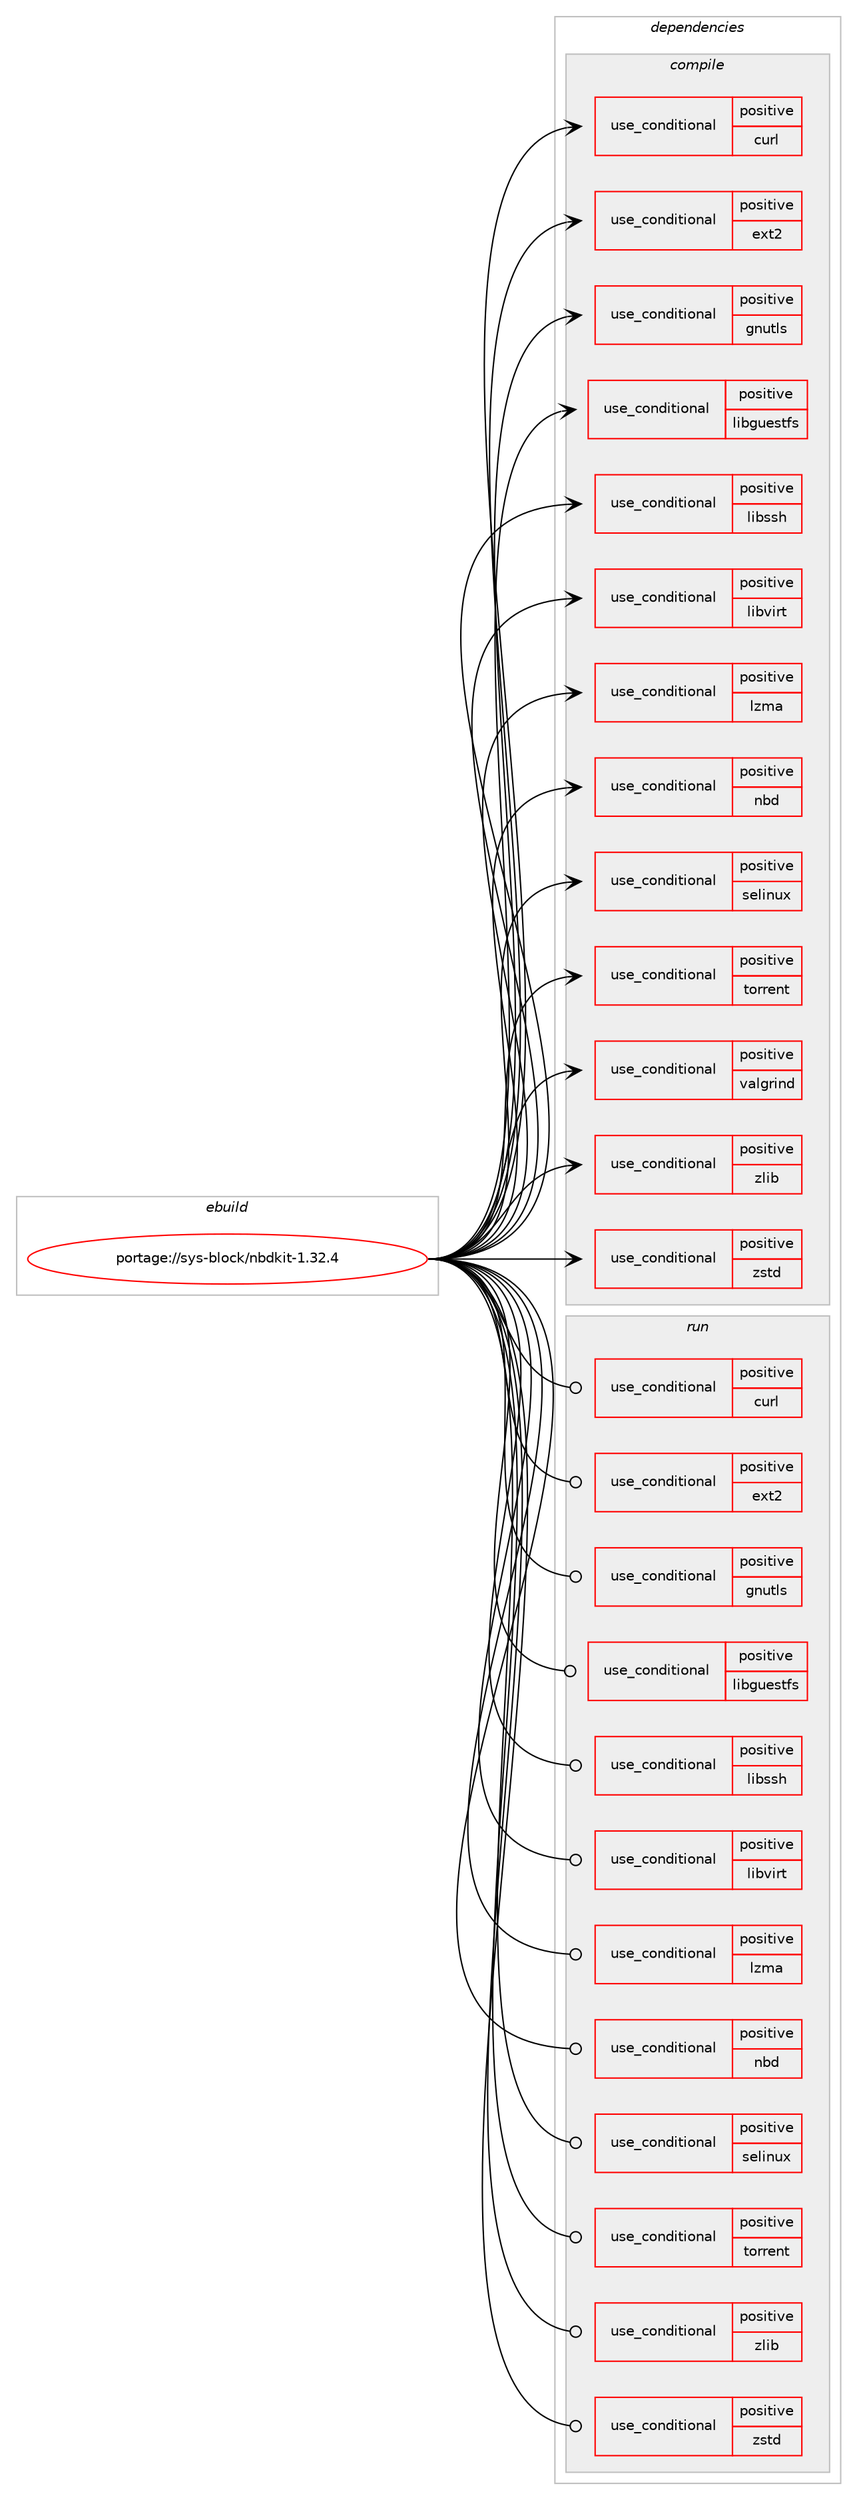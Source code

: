 digraph prolog {

# *************
# Graph options
# *************

newrank=true;
concentrate=true;
compound=true;
graph [rankdir=LR,fontname=Helvetica,fontsize=10,ranksep=1.5];#, ranksep=2.5, nodesep=0.2];
edge  [arrowhead=vee];
node  [fontname=Helvetica,fontsize=10];

# **********
# The ebuild
# **********

subgraph cluster_leftcol {
color=gray;
rank=same;
label=<<i>ebuild</i>>;
id [label="portage://sys-block/nbdkit-1.32.4", color=red, width=4, href="../sys-block/nbdkit-1.32.4.svg"];
}

# ****************
# The dependencies
# ****************

subgraph cluster_midcol {
color=gray;
label=<<i>dependencies</i>>;
subgraph cluster_compile {
fillcolor="#eeeeee";
style=filled;
label=<<i>compile</i>>;
subgraph cond5403 {
dependency7501 [label=<<TABLE BORDER="0" CELLBORDER="1" CELLSPACING="0" CELLPADDING="4"><TR><TD ROWSPAN="3" CELLPADDING="10">use_conditional</TD></TR><TR><TD>positive</TD></TR><TR><TD>curl</TD></TR></TABLE>>, shape=none, color=red];
# *** BEGIN UNKNOWN DEPENDENCY TYPE (TODO) ***
# dependency7501 -> package_dependency(portage://sys-block/nbdkit-1.32.4,install,no,net-misc,curl,none,[,,],[],[])
# *** END UNKNOWN DEPENDENCY TYPE (TODO) ***

}
id:e -> dependency7501:w [weight=20,style="solid",arrowhead="vee"];
subgraph cond5404 {
dependency7502 [label=<<TABLE BORDER="0" CELLBORDER="1" CELLSPACING="0" CELLPADDING="4"><TR><TD ROWSPAN="3" CELLPADDING="10">use_conditional</TD></TR><TR><TD>positive</TD></TR><TR><TD>ext2</TD></TR></TABLE>>, shape=none, color=red];
# *** BEGIN UNKNOWN DEPENDENCY TYPE (TODO) ***
# dependency7502 -> package_dependency(portage://sys-block/nbdkit-1.32.4,install,no,sys-fs,e2fsprogs,none,[,,],[],[])
# *** END UNKNOWN DEPENDENCY TYPE (TODO) ***

}
id:e -> dependency7502:w [weight=20,style="solid",arrowhead="vee"];
subgraph cond5405 {
dependency7503 [label=<<TABLE BORDER="0" CELLBORDER="1" CELLSPACING="0" CELLPADDING="4"><TR><TD ROWSPAN="3" CELLPADDING="10">use_conditional</TD></TR><TR><TD>positive</TD></TR><TR><TD>gnutls</TD></TR></TABLE>>, shape=none, color=red];
# *** BEGIN UNKNOWN DEPENDENCY TYPE (TODO) ***
# dependency7503 -> package_dependency(portage://sys-block/nbdkit-1.32.4,install,no,net-libs,gnutls,none,[,,],any_same_slot,[])
# *** END UNKNOWN DEPENDENCY TYPE (TODO) ***

}
id:e -> dependency7503:w [weight=20,style="solid",arrowhead="vee"];
subgraph cond5406 {
dependency7504 [label=<<TABLE BORDER="0" CELLBORDER="1" CELLSPACING="0" CELLPADDING="4"><TR><TD ROWSPAN="3" CELLPADDING="10">use_conditional</TD></TR><TR><TD>positive</TD></TR><TR><TD>libguestfs</TD></TR></TABLE>>, shape=none, color=red];
# *** BEGIN UNKNOWN DEPENDENCY TYPE (TODO) ***
# dependency7504 -> package_dependency(portage://sys-block/nbdkit-1.32.4,install,no,app-emulation,libguestfs,none,[,,],any_same_slot,[])
# *** END UNKNOWN DEPENDENCY TYPE (TODO) ***

}
id:e -> dependency7504:w [weight=20,style="solid",arrowhead="vee"];
subgraph cond5407 {
dependency7505 [label=<<TABLE BORDER="0" CELLBORDER="1" CELLSPACING="0" CELLPADDING="4"><TR><TD ROWSPAN="3" CELLPADDING="10">use_conditional</TD></TR><TR><TD>positive</TD></TR><TR><TD>libssh</TD></TR></TABLE>>, shape=none, color=red];
# *** BEGIN UNKNOWN DEPENDENCY TYPE (TODO) ***
# dependency7505 -> package_dependency(portage://sys-block/nbdkit-1.32.4,install,no,net-libs,libssh,none,[,,],any_same_slot,[])
# *** END UNKNOWN DEPENDENCY TYPE (TODO) ***

}
id:e -> dependency7505:w [weight=20,style="solid",arrowhead="vee"];
subgraph cond5408 {
dependency7506 [label=<<TABLE BORDER="0" CELLBORDER="1" CELLSPACING="0" CELLPADDING="4"><TR><TD ROWSPAN="3" CELLPADDING="10">use_conditional</TD></TR><TR><TD>positive</TD></TR><TR><TD>libvirt</TD></TR></TABLE>>, shape=none, color=red];
# *** BEGIN UNKNOWN DEPENDENCY TYPE (TODO) ***
# dependency7506 -> package_dependency(portage://sys-block/nbdkit-1.32.4,install,no,app-emulation,libvirt,none,[,,],any_same_slot,[])
# *** END UNKNOWN DEPENDENCY TYPE (TODO) ***

}
id:e -> dependency7506:w [weight=20,style="solid",arrowhead="vee"];
subgraph cond5409 {
dependency7507 [label=<<TABLE BORDER="0" CELLBORDER="1" CELLSPACING="0" CELLPADDING="4"><TR><TD ROWSPAN="3" CELLPADDING="10">use_conditional</TD></TR><TR><TD>positive</TD></TR><TR><TD>lzma</TD></TR></TABLE>>, shape=none, color=red];
# *** BEGIN UNKNOWN DEPENDENCY TYPE (TODO) ***
# dependency7507 -> package_dependency(portage://sys-block/nbdkit-1.32.4,install,no,app-arch,xz-utils,none,[,,],[],[])
# *** END UNKNOWN DEPENDENCY TYPE (TODO) ***

}
id:e -> dependency7507:w [weight=20,style="solid",arrowhead="vee"];
subgraph cond5410 {
dependency7508 [label=<<TABLE BORDER="0" CELLBORDER="1" CELLSPACING="0" CELLPADDING="4"><TR><TD ROWSPAN="3" CELLPADDING="10">use_conditional</TD></TR><TR><TD>positive</TD></TR><TR><TD>nbd</TD></TR></TABLE>>, shape=none, color=red];
# *** BEGIN UNKNOWN DEPENDENCY TYPE (TODO) ***
# dependency7508 -> package_dependency(portage://sys-block/nbdkit-1.32.4,install,no,sys-libs,libnbd,none,[,,],[],[])
# *** END UNKNOWN DEPENDENCY TYPE (TODO) ***

}
id:e -> dependency7508:w [weight=20,style="solid",arrowhead="vee"];
subgraph cond5411 {
dependency7509 [label=<<TABLE BORDER="0" CELLBORDER="1" CELLSPACING="0" CELLPADDING="4"><TR><TD ROWSPAN="3" CELLPADDING="10">use_conditional</TD></TR><TR><TD>positive</TD></TR><TR><TD>selinux</TD></TR></TABLE>>, shape=none, color=red];
# *** BEGIN UNKNOWN DEPENDENCY TYPE (TODO) ***
# dependency7509 -> package_dependency(portage://sys-block/nbdkit-1.32.4,install,no,sys-libs,libselinux,none,[,,],[],[])
# *** END UNKNOWN DEPENDENCY TYPE (TODO) ***

}
id:e -> dependency7509:w [weight=20,style="solid",arrowhead="vee"];
subgraph cond5412 {
dependency7510 [label=<<TABLE BORDER="0" CELLBORDER="1" CELLSPACING="0" CELLPADDING="4"><TR><TD ROWSPAN="3" CELLPADDING="10">use_conditional</TD></TR><TR><TD>positive</TD></TR><TR><TD>torrent</TD></TR></TABLE>>, shape=none, color=red];
# *** BEGIN UNKNOWN DEPENDENCY TYPE (TODO) ***
# dependency7510 -> package_dependency(portage://sys-block/nbdkit-1.32.4,install,no,net-libs,libtorrent-rasterbar,none,[,,],any_same_slot,[])
# *** END UNKNOWN DEPENDENCY TYPE (TODO) ***

}
id:e -> dependency7510:w [weight=20,style="solid",arrowhead="vee"];
subgraph cond5413 {
dependency7511 [label=<<TABLE BORDER="0" CELLBORDER="1" CELLSPACING="0" CELLPADDING="4"><TR><TD ROWSPAN="3" CELLPADDING="10">use_conditional</TD></TR><TR><TD>positive</TD></TR><TR><TD>valgrind</TD></TR></TABLE>>, shape=none, color=red];
# *** BEGIN UNKNOWN DEPENDENCY TYPE (TODO) ***
# dependency7511 -> package_dependency(portage://sys-block/nbdkit-1.32.4,install,no,dev-debug,valgrind,none,[,,],[],[])
# *** END UNKNOWN DEPENDENCY TYPE (TODO) ***

}
id:e -> dependency7511:w [weight=20,style="solid",arrowhead="vee"];
subgraph cond5414 {
dependency7512 [label=<<TABLE BORDER="0" CELLBORDER="1" CELLSPACING="0" CELLPADDING="4"><TR><TD ROWSPAN="3" CELLPADDING="10">use_conditional</TD></TR><TR><TD>positive</TD></TR><TR><TD>zlib</TD></TR></TABLE>>, shape=none, color=red];
# *** BEGIN UNKNOWN DEPENDENCY TYPE (TODO) ***
# dependency7512 -> package_dependency(portage://sys-block/nbdkit-1.32.4,install,no,sys-libs,zlib,none,[,,],[],[])
# *** END UNKNOWN DEPENDENCY TYPE (TODO) ***

}
id:e -> dependency7512:w [weight=20,style="solid",arrowhead="vee"];
subgraph cond5415 {
dependency7513 [label=<<TABLE BORDER="0" CELLBORDER="1" CELLSPACING="0" CELLPADDING="4"><TR><TD ROWSPAN="3" CELLPADDING="10">use_conditional</TD></TR><TR><TD>positive</TD></TR><TR><TD>zstd</TD></TR></TABLE>>, shape=none, color=red];
# *** BEGIN UNKNOWN DEPENDENCY TYPE (TODO) ***
# dependency7513 -> package_dependency(portage://sys-block/nbdkit-1.32.4,install,no,app-arch,zstd,none,[,,],any_same_slot,[])
# *** END UNKNOWN DEPENDENCY TYPE (TODO) ***

}
id:e -> dependency7513:w [weight=20,style="solid",arrowhead="vee"];
# *** BEGIN UNKNOWN DEPENDENCY TYPE (TODO) ***
# id -> package_dependency(portage://sys-block/nbdkit-1.32.4,install,no,virtual,libiconv,none,[,,],[],[])
# *** END UNKNOWN DEPENDENCY TYPE (TODO) ***

}
subgraph cluster_compileandrun {
fillcolor="#eeeeee";
style=filled;
label=<<i>compile and run</i>>;
}
subgraph cluster_run {
fillcolor="#eeeeee";
style=filled;
label=<<i>run</i>>;
subgraph cond5416 {
dependency7514 [label=<<TABLE BORDER="0" CELLBORDER="1" CELLSPACING="0" CELLPADDING="4"><TR><TD ROWSPAN="3" CELLPADDING="10">use_conditional</TD></TR><TR><TD>positive</TD></TR><TR><TD>curl</TD></TR></TABLE>>, shape=none, color=red];
# *** BEGIN UNKNOWN DEPENDENCY TYPE (TODO) ***
# dependency7514 -> package_dependency(portage://sys-block/nbdkit-1.32.4,run,no,net-misc,curl,none,[,,],[],[])
# *** END UNKNOWN DEPENDENCY TYPE (TODO) ***

}
id:e -> dependency7514:w [weight=20,style="solid",arrowhead="odot"];
subgraph cond5417 {
dependency7515 [label=<<TABLE BORDER="0" CELLBORDER="1" CELLSPACING="0" CELLPADDING="4"><TR><TD ROWSPAN="3" CELLPADDING="10">use_conditional</TD></TR><TR><TD>positive</TD></TR><TR><TD>ext2</TD></TR></TABLE>>, shape=none, color=red];
# *** BEGIN UNKNOWN DEPENDENCY TYPE (TODO) ***
# dependency7515 -> package_dependency(portage://sys-block/nbdkit-1.32.4,run,no,sys-fs,e2fsprogs,none,[,,],[],[])
# *** END UNKNOWN DEPENDENCY TYPE (TODO) ***

}
id:e -> dependency7515:w [weight=20,style="solid",arrowhead="odot"];
subgraph cond5418 {
dependency7516 [label=<<TABLE BORDER="0" CELLBORDER="1" CELLSPACING="0" CELLPADDING="4"><TR><TD ROWSPAN="3" CELLPADDING="10">use_conditional</TD></TR><TR><TD>positive</TD></TR><TR><TD>gnutls</TD></TR></TABLE>>, shape=none, color=red];
# *** BEGIN UNKNOWN DEPENDENCY TYPE (TODO) ***
# dependency7516 -> package_dependency(portage://sys-block/nbdkit-1.32.4,run,no,net-libs,gnutls,none,[,,],any_same_slot,[])
# *** END UNKNOWN DEPENDENCY TYPE (TODO) ***

}
id:e -> dependency7516:w [weight=20,style="solid",arrowhead="odot"];
subgraph cond5419 {
dependency7517 [label=<<TABLE BORDER="0" CELLBORDER="1" CELLSPACING="0" CELLPADDING="4"><TR><TD ROWSPAN="3" CELLPADDING="10">use_conditional</TD></TR><TR><TD>positive</TD></TR><TR><TD>libguestfs</TD></TR></TABLE>>, shape=none, color=red];
# *** BEGIN UNKNOWN DEPENDENCY TYPE (TODO) ***
# dependency7517 -> package_dependency(portage://sys-block/nbdkit-1.32.4,run,no,app-emulation,libguestfs,none,[,,],any_same_slot,[])
# *** END UNKNOWN DEPENDENCY TYPE (TODO) ***

}
id:e -> dependency7517:w [weight=20,style="solid",arrowhead="odot"];
subgraph cond5420 {
dependency7518 [label=<<TABLE BORDER="0" CELLBORDER="1" CELLSPACING="0" CELLPADDING="4"><TR><TD ROWSPAN="3" CELLPADDING="10">use_conditional</TD></TR><TR><TD>positive</TD></TR><TR><TD>libssh</TD></TR></TABLE>>, shape=none, color=red];
# *** BEGIN UNKNOWN DEPENDENCY TYPE (TODO) ***
# dependency7518 -> package_dependency(portage://sys-block/nbdkit-1.32.4,run,no,net-libs,libssh,none,[,,],any_same_slot,[])
# *** END UNKNOWN DEPENDENCY TYPE (TODO) ***

}
id:e -> dependency7518:w [weight=20,style="solid",arrowhead="odot"];
subgraph cond5421 {
dependency7519 [label=<<TABLE BORDER="0" CELLBORDER="1" CELLSPACING="0" CELLPADDING="4"><TR><TD ROWSPAN="3" CELLPADDING="10">use_conditional</TD></TR><TR><TD>positive</TD></TR><TR><TD>libvirt</TD></TR></TABLE>>, shape=none, color=red];
# *** BEGIN UNKNOWN DEPENDENCY TYPE (TODO) ***
# dependency7519 -> package_dependency(portage://sys-block/nbdkit-1.32.4,run,no,app-emulation,libvirt,none,[,,],any_same_slot,[])
# *** END UNKNOWN DEPENDENCY TYPE (TODO) ***

}
id:e -> dependency7519:w [weight=20,style="solid",arrowhead="odot"];
subgraph cond5422 {
dependency7520 [label=<<TABLE BORDER="0" CELLBORDER="1" CELLSPACING="0" CELLPADDING="4"><TR><TD ROWSPAN="3" CELLPADDING="10">use_conditional</TD></TR><TR><TD>positive</TD></TR><TR><TD>lzma</TD></TR></TABLE>>, shape=none, color=red];
# *** BEGIN UNKNOWN DEPENDENCY TYPE (TODO) ***
# dependency7520 -> package_dependency(portage://sys-block/nbdkit-1.32.4,run,no,app-arch,xz-utils,none,[,,],[],[])
# *** END UNKNOWN DEPENDENCY TYPE (TODO) ***

}
id:e -> dependency7520:w [weight=20,style="solid",arrowhead="odot"];
subgraph cond5423 {
dependency7521 [label=<<TABLE BORDER="0" CELLBORDER="1" CELLSPACING="0" CELLPADDING="4"><TR><TD ROWSPAN="3" CELLPADDING="10">use_conditional</TD></TR><TR><TD>positive</TD></TR><TR><TD>nbd</TD></TR></TABLE>>, shape=none, color=red];
# *** BEGIN UNKNOWN DEPENDENCY TYPE (TODO) ***
# dependency7521 -> package_dependency(portage://sys-block/nbdkit-1.32.4,run,no,sys-libs,libnbd,none,[,,],[],[])
# *** END UNKNOWN DEPENDENCY TYPE (TODO) ***

}
id:e -> dependency7521:w [weight=20,style="solid",arrowhead="odot"];
subgraph cond5424 {
dependency7522 [label=<<TABLE BORDER="0" CELLBORDER="1" CELLSPACING="0" CELLPADDING="4"><TR><TD ROWSPAN="3" CELLPADDING="10">use_conditional</TD></TR><TR><TD>positive</TD></TR><TR><TD>selinux</TD></TR></TABLE>>, shape=none, color=red];
# *** BEGIN UNKNOWN DEPENDENCY TYPE (TODO) ***
# dependency7522 -> package_dependency(portage://sys-block/nbdkit-1.32.4,run,no,sys-libs,libselinux,none,[,,],[],[])
# *** END UNKNOWN DEPENDENCY TYPE (TODO) ***

}
id:e -> dependency7522:w [weight=20,style="solid",arrowhead="odot"];
subgraph cond5425 {
dependency7523 [label=<<TABLE BORDER="0" CELLBORDER="1" CELLSPACING="0" CELLPADDING="4"><TR><TD ROWSPAN="3" CELLPADDING="10">use_conditional</TD></TR><TR><TD>positive</TD></TR><TR><TD>torrent</TD></TR></TABLE>>, shape=none, color=red];
# *** BEGIN UNKNOWN DEPENDENCY TYPE (TODO) ***
# dependency7523 -> package_dependency(portage://sys-block/nbdkit-1.32.4,run,no,net-libs,libtorrent-rasterbar,none,[,,],any_same_slot,[])
# *** END UNKNOWN DEPENDENCY TYPE (TODO) ***

}
id:e -> dependency7523:w [weight=20,style="solid",arrowhead="odot"];
subgraph cond5426 {
dependency7524 [label=<<TABLE BORDER="0" CELLBORDER="1" CELLSPACING="0" CELLPADDING="4"><TR><TD ROWSPAN="3" CELLPADDING="10">use_conditional</TD></TR><TR><TD>positive</TD></TR><TR><TD>zlib</TD></TR></TABLE>>, shape=none, color=red];
# *** BEGIN UNKNOWN DEPENDENCY TYPE (TODO) ***
# dependency7524 -> package_dependency(portage://sys-block/nbdkit-1.32.4,run,no,sys-libs,zlib,none,[,,],[],[])
# *** END UNKNOWN DEPENDENCY TYPE (TODO) ***

}
id:e -> dependency7524:w [weight=20,style="solid",arrowhead="odot"];
subgraph cond5427 {
dependency7525 [label=<<TABLE BORDER="0" CELLBORDER="1" CELLSPACING="0" CELLPADDING="4"><TR><TD ROWSPAN="3" CELLPADDING="10">use_conditional</TD></TR><TR><TD>positive</TD></TR><TR><TD>zstd</TD></TR></TABLE>>, shape=none, color=red];
# *** BEGIN UNKNOWN DEPENDENCY TYPE (TODO) ***
# dependency7525 -> package_dependency(portage://sys-block/nbdkit-1.32.4,run,no,app-arch,zstd,none,[,,],any_same_slot,[])
# *** END UNKNOWN DEPENDENCY TYPE (TODO) ***

}
id:e -> dependency7525:w [weight=20,style="solid",arrowhead="odot"];
# *** BEGIN UNKNOWN DEPENDENCY TYPE (TODO) ***
# id -> package_dependency(portage://sys-block/nbdkit-1.32.4,run,no,virtual,libiconv,none,[,,],[],[])
# *** END UNKNOWN DEPENDENCY TYPE (TODO) ***

}
}

# **************
# The candidates
# **************

subgraph cluster_choices {
rank=same;
color=gray;
label=<<i>candidates</i>>;

}

}
